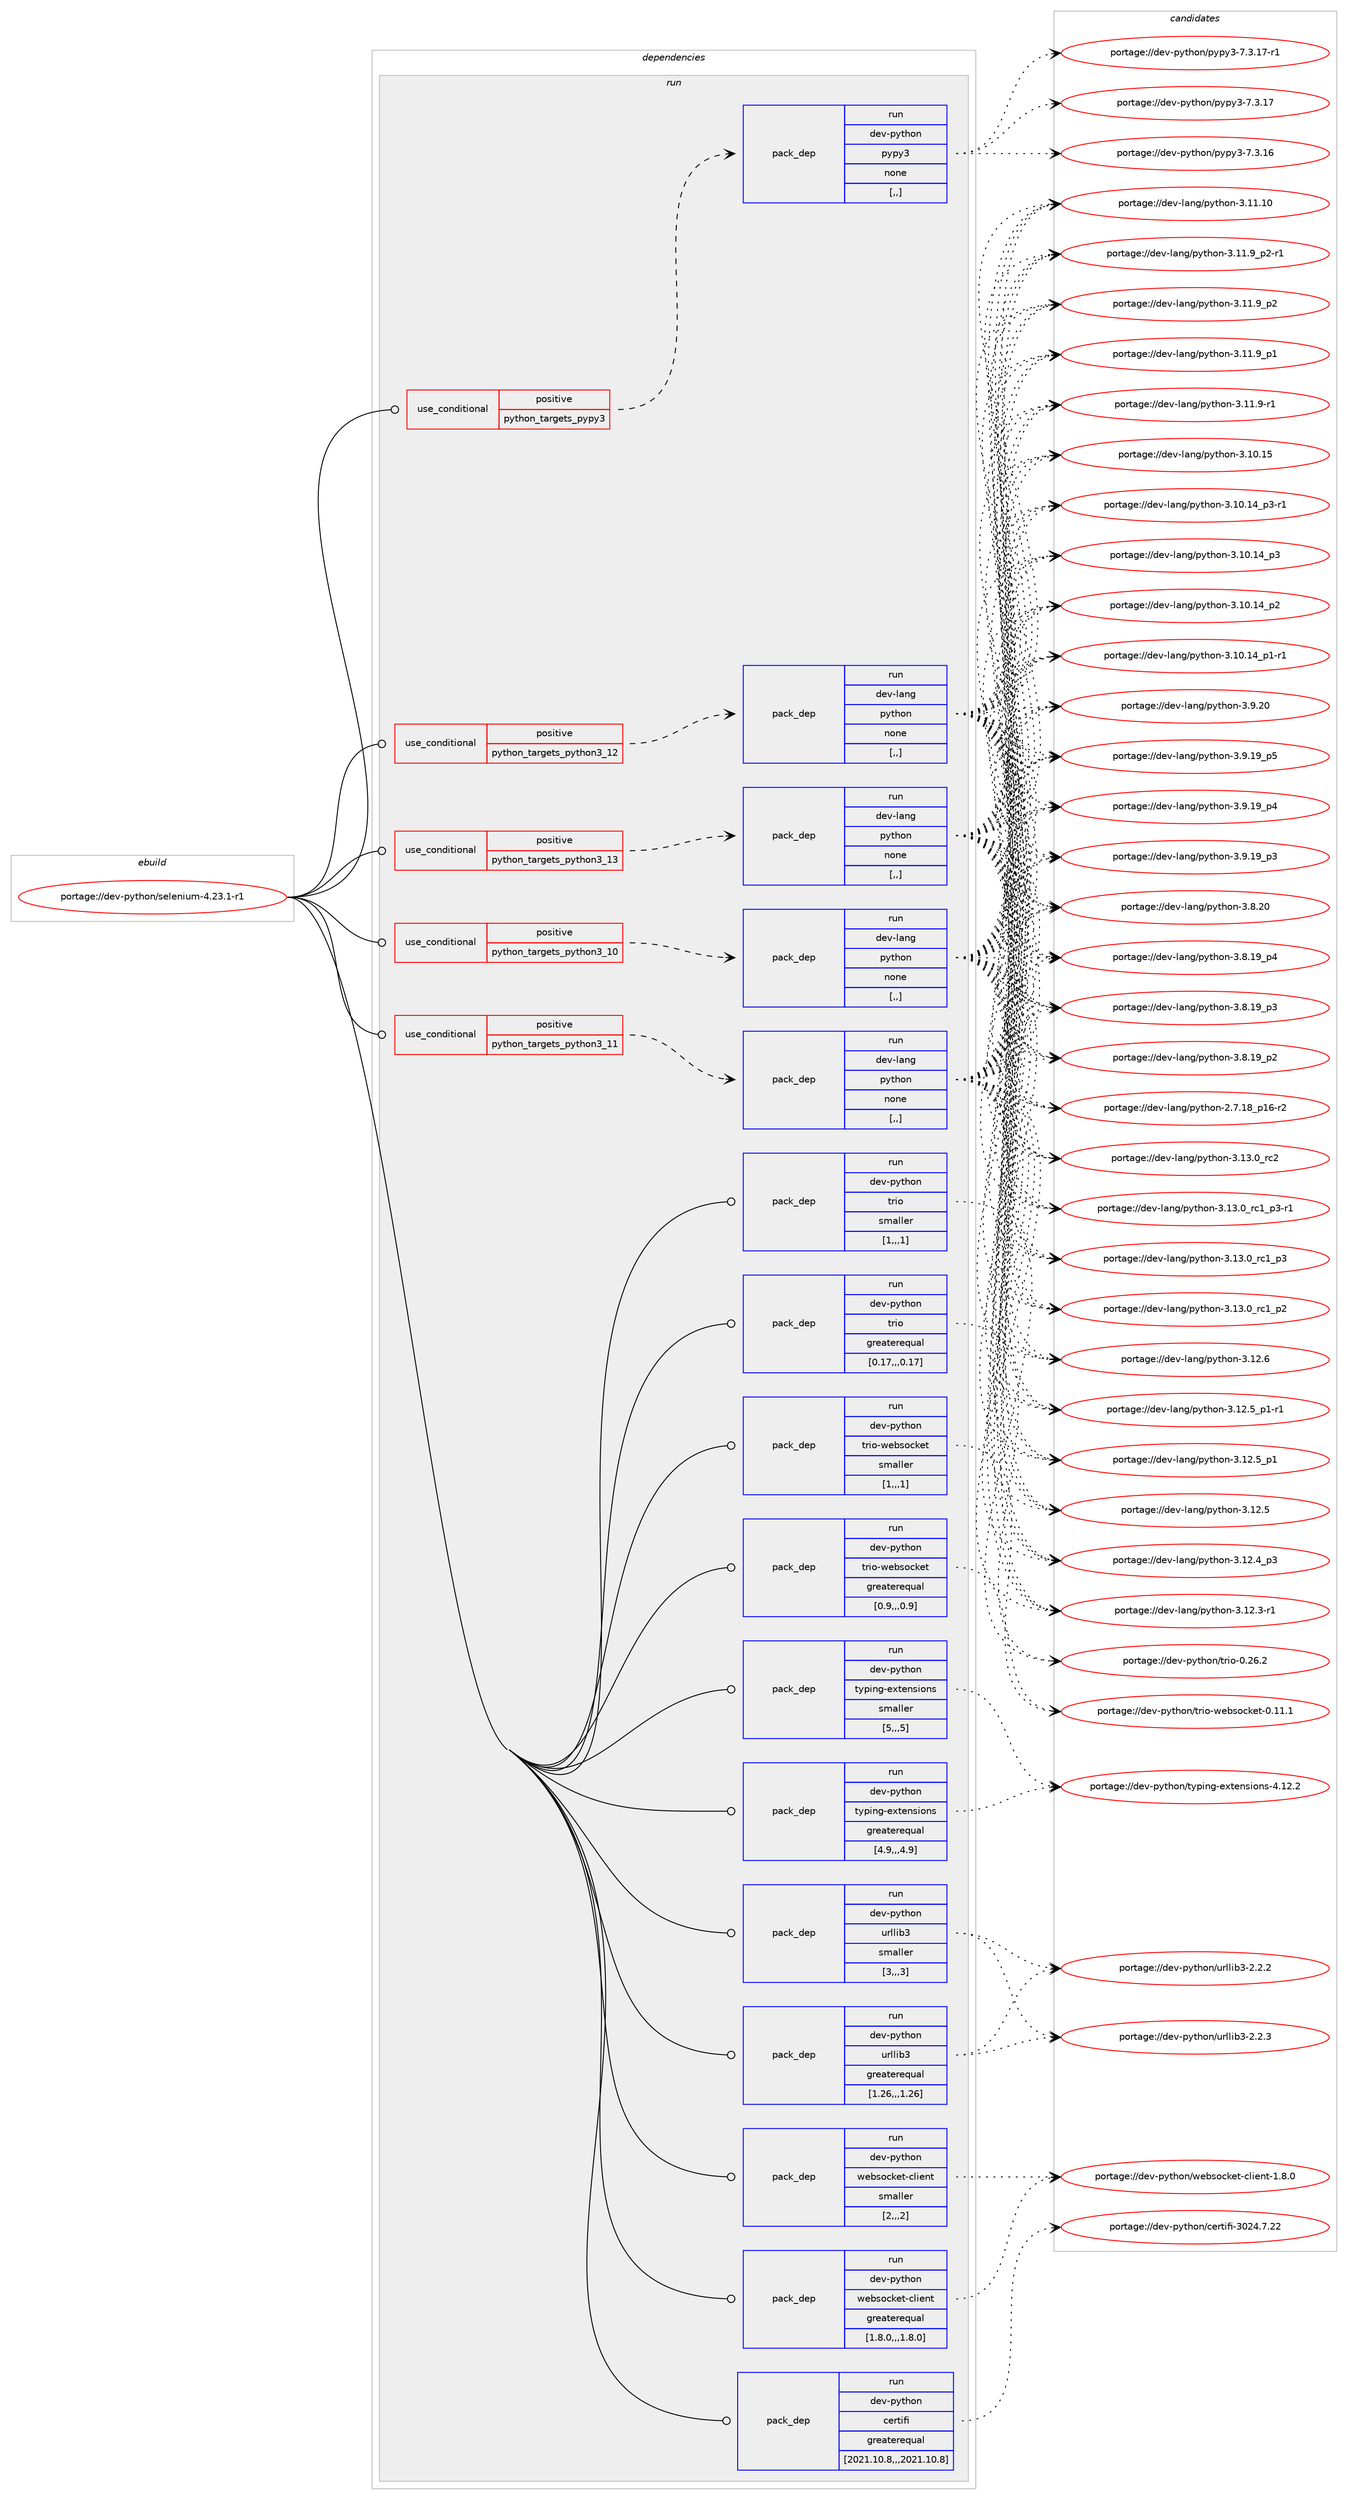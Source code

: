 digraph prolog {

# *************
# Graph options
# *************

newrank=true;
concentrate=true;
compound=true;
graph [rankdir=LR,fontname=Helvetica,fontsize=10,ranksep=1.5];#, ranksep=2.5, nodesep=0.2];
edge  [arrowhead=vee];
node  [fontname=Helvetica,fontsize=10];

# **********
# The ebuild
# **********

subgraph cluster_leftcol {
color=gray;
label=<<i>ebuild</i>>;
id [label="portage://dev-python/selenium-4.23.1-r1", color=red, width=4, href="../dev-python/selenium-4.23.1-r1.svg"];
}

# ****************
# The dependencies
# ****************

subgraph cluster_midcol {
color=gray;
label=<<i>dependencies</i>>;
subgraph cluster_compile {
fillcolor="#eeeeee";
style=filled;
label=<<i>compile</i>>;
}
subgraph cluster_compileandrun {
fillcolor="#eeeeee";
style=filled;
label=<<i>compile and run</i>>;
}
subgraph cluster_run {
fillcolor="#eeeeee";
style=filled;
label=<<i>run</i>>;
subgraph cond170050 {
dependency658214 [label=<<TABLE BORDER="0" CELLBORDER="1" CELLSPACING="0" CELLPADDING="4"><TR><TD ROWSPAN="3" CELLPADDING="10">use_conditional</TD></TR><TR><TD>positive</TD></TR><TR><TD>python_targets_pypy3</TD></TR></TABLE>>, shape=none, color=red];
subgraph pack483302 {
dependency658215 [label=<<TABLE BORDER="0" CELLBORDER="1" CELLSPACING="0" CELLPADDING="4" WIDTH="220"><TR><TD ROWSPAN="6" CELLPADDING="30">pack_dep</TD></TR><TR><TD WIDTH="110">run</TD></TR><TR><TD>dev-python</TD></TR><TR><TD>pypy3</TD></TR><TR><TD>none</TD></TR><TR><TD>[,,]</TD></TR></TABLE>>, shape=none, color=blue];
}
dependency658214:e -> dependency658215:w [weight=20,style="dashed",arrowhead="vee"];
}
id:e -> dependency658214:w [weight=20,style="solid",arrowhead="odot"];
subgraph cond170051 {
dependency658216 [label=<<TABLE BORDER="0" CELLBORDER="1" CELLSPACING="0" CELLPADDING="4"><TR><TD ROWSPAN="3" CELLPADDING="10">use_conditional</TD></TR><TR><TD>positive</TD></TR><TR><TD>python_targets_python3_10</TD></TR></TABLE>>, shape=none, color=red];
subgraph pack483303 {
dependency658217 [label=<<TABLE BORDER="0" CELLBORDER="1" CELLSPACING="0" CELLPADDING="4" WIDTH="220"><TR><TD ROWSPAN="6" CELLPADDING="30">pack_dep</TD></TR><TR><TD WIDTH="110">run</TD></TR><TR><TD>dev-lang</TD></TR><TR><TD>python</TD></TR><TR><TD>none</TD></TR><TR><TD>[,,]</TD></TR></TABLE>>, shape=none, color=blue];
}
dependency658216:e -> dependency658217:w [weight=20,style="dashed",arrowhead="vee"];
}
id:e -> dependency658216:w [weight=20,style="solid",arrowhead="odot"];
subgraph cond170052 {
dependency658218 [label=<<TABLE BORDER="0" CELLBORDER="1" CELLSPACING="0" CELLPADDING="4"><TR><TD ROWSPAN="3" CELLPADDING="10">use_conditional</TD></TR><TR><TD>positive</TD></TR><TR><TD>python_targets_python3_11</TD></TR></TABLE>>, shape=none, color=red];
subgraph pack483304 {
dependency658219 [label=<<TABLE BORDER="0" CELLBORDER="1" CELLSPACING="0" CELLPADDING="4" WIDTH="220"><TR><TD ROWSPAN="6" CELLPADDING="30">pack_dep</TD></TR><TR><TD WIDTH="110">run</TD></TR><TR><TD>dev-lang</TD></TR><TR><TD>python</TD></TR><TR><TD>none</TD></TR><TR><TD>[,,]</TD></TR></TABLE>>, shape=none, color=blue];
}
dependency658218:e -> dependency658219:w [weight=20,style="dashed",arrowhead="vee"];
}
id:e -> dependency658218:w [weight=20,style="solid",arrowhead="odot"];
subgraph cond170053 {
dependency658220 [label=<<TABLE BORDER="0" CELLBORDER="1" CELLSPACING="0" CELLPADDING="4"><TR><TD ROWSPAN="3" CELLPADDING="10">use_conditional</TD></TR><TR><TD>positive</TD></TR><TR><TD>python_targets_python3_12</TD></TR></TABLE>>, shape=none, color=red];
subgraph pack483305 {
dependency658221 [label=<<TABLE BORDER="0" CELLBORDER="1" CELLSPACING="0" CELLPADDING="4" WIDTH="220"><TR><TD ROWSPAN="6" CELLPADDING="30">pack_dep</TD></TR><TR><TD WIDTH="110">run</TD></TR><TR><TD>dev-lang</TD></TR><TR><TD>python</TD></TR><TR><TD>none</TD></TR><TR><TD>[,,]</TD></TR></TABLE>>, shape=none, color=blue];
}
dependency658220:e -> dependency658221:w [weight=20,style="dashed",arrowhead="vee"];
}
id:e -> dependency658220:w [weight=20,style="solid",arrowhead="odot"];
subgraph cond170054 {
dependency658222 [label=<<TABLE BORDER="0" CELLBORDER="1" CELLSPACING="0" CELLPADDING="4"><TR><TD ROWSPAN="3" CELLPADDING="10">use_conditional</TD></TR><TR><TD>positive</TD></TR><TR><TD>python_targets_python3_13</TD></TR></TABLE>>, shape=none, color=red];
subgraph pack483306 {
dependency658223 [label=<<TABLE BORDER="0" CELLBORDER="1" CELLSPACING="0" CELLPADDING="4" WIDTH="220"><TR><TD ROWSPAN="6" CELLPADDING="30">pack_dep</TD></TR><TR><TD WIDTH="110">run</TD></TR><TR><TD>dev-lang</TD></TR><TR><TD>python</TD></TR><TR><TD>none</TD></TR><TR><TD>[,,]</TD></TR></TABLE>>, shape=none, color=blue];
}
dependency658222:e -> dependency658223:w [weight=20,style="dashed",arrowhead="vee"];
}
id:e -> dependency658222:w [weight=20,style="solid",arrowhead="odot"];
subgraph pack483307 {
dependency658224 [label=<<TABLE BORDER="0" CELLBORDER="1" CELLSPACING="0" CELLPADDING="4" WIDTH="220"><TR><TD ROWSPAN="6" CELLPADDING="30">pack_dep</TD></TR><TR><TD WIDTH="110">run</TD></TR><TR><TD>dev-python</TD></TR><TR><TD>certifi</TD></TR><TR><TD>greaterequal</TD></TR><TR><TD>[2021.10.8,,,2021.10.8]</TD></TR></TABLE>>, shape=none, color=blue];
}
id:e -> dependency658224:w [weight=20,style="solid",arrowhead="odot"];
subgraph pack483308 {
dependency658225 [label=<<TABLE BORDER="0" CELLBORDER="1" CELLSPACING="0" CELLPADDING="4" WIDTH="220"><TR><TD ROWSPAN="6" CELLPADDING="30">pack_dep</TD></TR><TR><TD WIDTH="110">run</TD></TR><TR><TD>dev-python</TD></TR><TR><TD>trio</TD></TR><TR><TD>greaterequal</TD></TR><TR><TD>[0.17,,,0.17]</TD></TR></TABLE>>, shape=none, color=blue];
}
id:e -> dependency658225:w [weight=20,style="solid",arrowhead="odot"];
subgraph pack483309 {
dependency658226 [label=<<TABLE BORDER="0" CELLBORDER="1" CELLSPACING="0" CELLPADDING="4" WIDTH="220"><TR><TD ROWSPAN="6" CELLPADDING="30">pack_dep</TD></TR><TR><TD WIDTH="110">run</TD></TR><TR><TD>dev-python</TD></TR><TR><TD>trio</TD></TR><TR><TD>smaller</TD></TR><TR><TD>[1,,,1]</TD></TR></TABLE>>, shape=none, color=blue];
}
id:e -> dependency658226:w [weight=20,style="solid",arrowhead="odot"];
subgraph pack483310 {
dependency658227 [label=<<TABLE BORDER="0" CELLBORDER="1" CELLSPACING="0" CELLPADDING="4" WIDTH="220"><TR><TD ROWSPAN="6" CELLPADDING="30">pack_dep</TD></TR><TR><TD WIDTH="110">run</TD></TR><TR><TD>dev-python</TD></TR><TR><TD>trio-websocket</TD></TR><TR><TD>greaterequal</TD></TR><TR><TD>[0.9,,,0.9]</TD></TR></TABLE>>, shape=none, color=blue];
}
id:e -> dependency658227:w [weight=20,style="solid",arrowhead="odot"];
subgraph pack483311 {
dependency658228 [label=<<TABLE BORDER="0" CELLBORDER="1" CELLSPACING="0" CELLPADDING="4" WIDTH="220"><TR><TD ROWSPAN="6" CELLPADDING="30">pack_dep</TD></TR><TR><TD WIDTH="110">run</TD></TR><TR><TD>dev-python</TD></TR><TR><TD>trio-websocket</TD></TR><TR><TD>smaller</TD></TR><TR><TD>[1,,,1]</TD></TR></TABLE>>, shape=none, color=blue];
}
id:e -> dependency658228:w [weight=20,style="solid",arrowhead="odot"];
subgraph pack483312 {
dependency658229 [label=<<TABLE BORDER="0" CELLBORDER="1" CELLSPACING="0" CELLPADDING="4" WIDTH="220"><TR><TD ROWSPAN="6" CELLPADDING="30">pack_dep</TD></TR><TR><TD WIDTH="110">run</TD></TR><TR><TD>dev-python</TD></TR><TR><TD>typing-extensions</TD></TR><TR><TD>greaterequal</TD></TR><TR><TD>[4.9,,,4.9]</TD></TR></TABLE>>, shape=none, color=blue];
}
id:e -> dependency658229:w [weight=20,style="solid",arrowhead="odot"];
subgraph pack483313 {
dependency658230 [label=<<TABLE BORDER="0" CELLBORDER="1" CELLSPACING="0" CELLPADDING="4" WIDTH="220"><TR><TD ROWSPAN="6" CELLPADDING="30">pack_dep</TD></TR><TR><TD WIDTH="110">run</TD></TR><TR><TD>dev-python</TD></TR><TR><TD>typing-extensions</TD></TR><TR><TD>smaller</TD></TR><TR><TD>[5,,,5]</TD></TR></TABLE>>, shape=none, color=blue];
}
id:e -> dependency658230:w [weight=20,style="solid",arrowhead="odot"];
subgraph pack483314 {
dependency658231 [label=<<TABLE BORDER="0" CELLBORDER="1" CELLSPACING="0" CELLPADDING="4" WIDTH="220"><TR><TD ROWSPAN="6" CELLPADDING="30">pack_dep</TD></TR><TR><TD WIDTH="110">run</TD></TR><TR><TD>dev-python</TD></TR><TR><TD>urllib3</TD></TR><TR><TD>greaterequal</TD></TR><TR><TD>[1.26,,,1.26]</TD></TR></TABLE>>, shape=none, color=blue];
}
id:e -> dependency658231:w [weight=20,style="solid",arrowhead="odot"];
subgraph pack483315 {
dependency658232 [label=<<TABLE BORDER="0" CELLBORDER="1" CELLSPACING="0" CELLPADDING="4" WIDTH="220"><TR><TD ROWSPAN="6" CELLPADDING="30">pack_dep</TD></TR><TR><TD WIDTH="110">run</TD></TR><TR><TD>dev-python</TD></TR><TR><TD>urllib3</TD></TR><TR><TD>smaller</TD></TR><TR><TD>[3,,,3]</TD></TR></TABLE>>, shape=none, color=blue];
}
id:e -> dependency658232:w [weight=20,style="solid",arrowhead="odot"];
subgraph pack483316 {
dependency658233 [label=<<TABLE BORDER="0" CELLBORDER="1" CELLSPACING="0" CELLPADDING="4" WIDTH="220"><TR><TD ROWSPAN="6" CELLPADDING="30">pack_dep</TD></TR><TR><TD WIDTH="110">run</TD></TR><TR><TD>dev-python</TD></TR><TR><TD>websocket-client</TD></TR><TR><TD>greaterequal</TD></TR><TR><TD>[1.8.0,,,1.8.0]</TD></TR></TABLE>>, shape=none, color=blue];
}
id:e -> dependency658233:w [weight=20,style="solid",arrowhead="odot"];
subgraph pack483317 {
dependency658234 [label=<<TABLE BORDER="0" CELLBORDER="1" CELLSPACING="0" CELLPADDING="4" WIDTH="220"><TR><TD ROWSPAN="6" CELLPADDING="30">pack_dep</TD></TR><TR><TD WIDTH="110">run</TD></TR><TR><TD>dev-python</TD></TR><TR><TD>websocket-client</TD></TR><TR><TD>smaller</TD></TR><TR><TD>[2,,,2]</TD></TR></TABLE>>, shape=none, color=blue];
}
id:e -> dependency658234:w [weight=20,style="solid",arrowhead="odot"];
}
}

# **************
# The candidates
# **************

subgraph cluster_choices {
rank=same;
color=gray;
label=<<i>candidates</i>>;

subgraph choice483302 {
color=black;
nodesep=1;
choice100101118451121211161041111104711212111212151455546514649554511449 [label="portage://dev-python/pypy3-7.3.17-r1", color=red, width=4,href="../dev-python/pypy3-7.3.17-r1.svg"];
choice10010111845112121116104111110471121211121215145554651464955 [label="portage://dev-python/pypy3-7.3.17", color=red, width=4,href="../dev-python/pypy3-7.3.17.svg"];
choice10010111845112121116104111110471121211121215145554651464954 [label="portage://dev-python/pypy3-7.3.16", color=red, width=4,href="../dev-python/pypy3-7.3.16.svg"];
dependency658215:e -> choice100101118451121211161041111104711212111212151455546514649554511449:w [style=dotted,weight="100"];
dependency658215:e -> choice10010111845112121116104111110471121211121215145554651464955:w [style=dotted,weight="100"];
dependency658215:e -> choice10010111845112121116104111110471121211121215145554651464954:w [style=dotted,weight="100"];
}
subgraph choice483303 {
color=black;
nodesep=1;
choice10010111845108971101034711212111610411111045514649514648951149950 [label="portage://dev-lang/python-3.13.0_rc2", color=red, width=4,href="../dev-lang/python-3.13.0_rc2.svg"];
choice1001011184510897110103471121211161041111104551464951464895114994995112514511449 [label="portage://dev-lang/python-3.13.0_rc1_p3-r1", color=red, width=4,href="../dev-lang/python-3.13.0_rc1_p3-r1.svg"];
choice100101118451089711010347112121116104111110455146495146489511499499511251 [label="portage://dev-lang/python-3.13.0_rc1_p3", color=red, width=4,href="../dev-lang/python-3.13.0_rc1_p3.svg"];
choice100101118451089711010347112121116104111110455146495146489511499499511250 [label="portage://dev-lang/python-3.13.0_rc1_p2", color=red, width=4,href="../dev-lang/python-3.13.0_rc1_p2.svg"];
choice10010111845108971101034711212111610411111045514649504654 [label="portage://dev-lang/python-3.12.6", color=red, width=4,href="../dev-lang/python-3.12.6.svg"];
choice1001011184510897110103471121211161041111104551464950465395112494511449 [label="portage://dev-lang/python-3.12.5_p1-r1", color=red, width=4,href="../dev-lang/python-3.12.5_p1-r1.svg"];
choice100101118451089711010347112121116104111110455146495046539511249 [label="portage://dev-lang/python-3.12.5_p1", color=red, width=4,href="../dev-lang/python-3.12.5_p1.svg"];
choice10010111845108971101034711212111610411111045514649504653 [label="portage://dev-lang/python-3.12.5", color=red, width=4,href="../dev-lang/python-3.12.5.svg"];
choice100101118451089711010347112121116104111110455146495046529511251 [label="portage://dev-lang/python-3.12.4_p3", color=red, width=4,href="../dev-lang/python-3.12.4_p3.svg"];
choice100101118451089711010347112121116104111110455146495046514511449 [label="portage://dev-lang/python-3.12.3-r1", color=red, width=4,href="../dev-lang/python-3.12.3-r1.svg"];
choice1001011184510897110103471121211161041111104551464949464948 [label="portage://dev-lang/python-3.11.10", color=red, width=4,href="../dev-lang/python-3.11.10.svg"];
choice1001011184510897110103471121211161041111104551464949465795112504511449 [label="portage://dev-lang/python-3.11.9_p2-r1", color=red, width=4,href="../dev-lang/python-3.11.9_p2-r1.svg"];
choice100101118451089711010347112121116104111110455146494946579511250 [label="portage://dev-lang/python-3.11.9_p2", color=red, width=4,href="../dev-lang/python-3.11.9_p2.svg"];
choice100101118451089711010347112121116104111110455146494946579511249 [label="portage://dev-lang/python-3.11.9_p1", color=red, width=4,href="../dev-lang/python-3.11.9_p1.svg"];
choice100101118451089711010347112121116104111110455146494946574511449 [label="portage://dev-lang/python-3.11.9-r1", color=red, width=4,href="../dev-lang/python-3.11.9-r1.svg"];
choice1001011184510897110103471121211161041111104551464948464953 [label="portage://dev-lang/python-3.10.15", color=red, width=4,href="../dev-lang/python-3.10.15.svg"];
choice100101118451089711010347112121116104111110455146494846495295112514511449 [label="portage://dev-lang/python-3.10.14_p3-r1", color=red, width=4,href="../dev-lang/python-3.10.14_p3-r1.svg"];
choice10010111845108971101034711212111610411111045514649484649529511251 [label="portage://dev-lang/python-3.10.14_p3", color=red, width=4,href="../dev-lang/python-3.10.14_p3.svg"];
choice10010111845108971101034711212111610411111045514649484649529511250 [label="portage://dev-lang/python-3.10.14_p2", color=red, width=4,href="../dev-lang/python-3.10.14_p2.svg"];
choice100101118451089711010347112121116104111110455146494846495295112494511449 [label="portage://dev-lang/python-3.10.14_p1-r1", color=red, width=4,href="../dev-lang/python-3.10.14_p1-r1.svg"];
choice10010111845108971101034711212111610411111045514657465048 [label="portage://dev-lang/python-3.9.20", color=red, width=4,href="../dev-lang/python-3.9.20.svg"];
choice100101118451089711010347112121116104111110455146574649579511253 [label="portage://dev-lang/python-3.9.19_p5", color=red, width=4,href="../dev-lang/python-3.9.19_p5.svg"];
choice100101118451089711010347112121116104111110455146574649579511252 [label="portage://dev-lang/python-3.9.19_p4", color=red, width=4,href="../dev-lang/python-3.9.19_p4.svg"];
choice100101118451089711010347112121116104111110455146574649579511251 [label="portage://dev-lang/python-3.9.19_p3", color=red, width=4,href="../dev-lang/python-3.9.19_p3.svg"];
choice10010111845108971101034711212111610411111045514656465048 [label="portage://dev-lang/python-3.8.20", color=red, width=4,href="../dev-lang/python-3.8.20.svg"];
choice100101118451089711010347112121116104111110455146564649579511252 [label="portage://dev-lang/python-3.8.19_p4", color=red, width=4,href="../dev-lang/python-3.8.19_p4.svg"];
choice100101118451089711010347112121116104111110455146564649579511251 [label="portage://dev-lang/python-3.8.19_p3", color=red, width=4,href="../dev-lang/python-3.8.19_p3.svg"];
choice100101118451089711010347112121116104111110455146564649579511250 [label="portage://dev-lang/python-3.8.19_p2", color=red, width=4,href="../dev-lang/python-3.8.19_p2.svg"];
choice100101118451089711010347112121116104111110455046554649569511249544511450 [label="portage://dev-lang/python-2.7.18_p16-r2", color=red, width=4,href="../dev-lang/python-2.7.18_p16-r2.svg"];
dependency658217:e -> choice10010111845108971101034711212111610411111045514649514648951149950:w [style=dotted,weight="100"];
dependency658217:e -> choice1001011184510897110103471121211161041111104551464951464895114994995112514511449:w [style=dotted,weight="100"];
dependency658217:e -> choice100101118451089711010347112121116104111110455146495146489511499499511251:w [style=dotted,weight="100"];
dependency658217:e -> choice100101118451089711010347112121116104111110455146495146489511499499511250:w [style=dotted,weight="100"];
dependency658217:e -> choice10010111845108971101034711212111610411111045514649504654:w [style=dotted,weight="100"];
dependency658217:e -> choice1001011184510897110103471121211161041111104551464950465395112494511449:w [style=dotted,weight="100"];
dependency658217:e -> choice100101118451089711010347112121116104111110455146495046539511249:w [style=dotted,weight="100"];
dependency658217:e -> choice10010111845108971101034711212111610411111045514649504653:w [style=dotted,weight="100"];
dependency658217:e -> choice100101118451089711010347112121116104111110455146495046529511251:w [style=dotted,weight="100"];
dependency658217:e -> choice100101118451089711010347112121116104111110455146495046514511449:w [style=dotted,weight="100"];
dependency658217:e -> choice1001011184510897110103471121211161041111104551464949464948:w [style=dotted,weight="100"];
dependency658217:e -> choice1001011184510897110103471121211161041111104551464949465795112504511449:w [style=dotted,weight="100"];
dependency658217:e -> choice100101118451089711010347112121116104111110455146494946579511250:w [style=dotted,weight="100"];
dependency658217:e -> choice100101118451089711010347112121116104111110455146494946579511249:w [style=dotted,weight="100"];
dependency658217:e -> choice100101118451089711010347112121116104111110455146494946574511449:w [style=dotted,weight="100"];
dependency658217:e -> choice1001011184510897110103471121211161041111104551464948464953:w [style=dotted,weight="100"];
dependency658217:e -> choice100101118451089711010347112121116104111110455146494846495295112514511449:w [style=dotted,weight="100"];
dependency658217:e -> choice10010111845108971101034711212111610411111045514649484649529511251:w [style=dotted,weight="100"];
dependency658217:e -> choice10010111845108971101034711212111610411111045514649484649529511250:w [style=dotted,weight="100"];
dependency658217:e -> choice100101118451089711010347112121116104111110455146494846495295112494511449:w [style=dotted,weight="100"];
dependency658217:e -> choice10010111845108971101034711212111610411111045514657465048:w [style=dotted,weight="100"];
dependency658217:e -> choice100101118451089711010347112121116104111110455146574649579511253:w [style=dotted,weight="100"];
dependency658217:e -> choice100101118451089711010347112121116104111110455146574649579511252:w [style=dotted,weight="100"];
dependency658217:e -> choice100101118451089711010347112121116104111110455146574649579511251:w [style=dotted,weight="100"];
dependency658217:e -> choice10010111845108971101034711212111610411111045514656465048:w [style=dotted,weight="100"];
dependency658217:e -> choice100101118451089711010347112121116104111110455146564649579511252:w [style=dotted,weight="100"];
dependency658217:e -> choice100101118451089711010347112121116104111110455146564649579511251:w [style=dotted,weight="100"];
dependency658217:e -> choice100101118451089711010347112121116104111110455146564649579511250:w [style=dotted,weight="100"];
dependency658217:e -> choice100101118451089711010347112121116104111110455046554649569511249544511450:w [style=dotted,weight="100"];
}
subgraph choice483304 {
color=black;
nodesep=1;
choice10010111845108971101034711212111610411111045514649514648951149950 [label="portage://dev-lang/python-3.13.0_rc2", color=red, width=4,href="../dev-lang/python-3.13.0_rc2.svg"];
choice1001011184510897110103471121211161041111104551464951464895114994995112514511449 [label="portage://dev-lang/python-3.13.0_rc1_p3-r1", color=red, width=4,href="../dev-lang/python-3.13.0_rc1_p3-r1.svg"];
choice100101118451089711010347112121116104111110455146495146489511499499511251 [label="portage://dev-lang/python-3.13.0_rc1_p3", color=red, width=4,href="../dev-lang/python-3.13.0_rc1_p3.svg"];
choice100101118451089711010347112121116104111110455146495146489511499499511250 [label="portage://dev-lang/python-3.13.0_rc1_p2", color=red, width=4,href="../dev-lang/python-3.13.0_rc1_p2.svg"];
choice10010111845108971101034711212111610411111045514649504654 [label="portage://dev-lang/python-3.12.6", color=red, width=4,href="../dev-lang/python-3.12.6.svg"];
choice1001011184510897110103471121211161041111104551464950465395112494511449 [label="portage://dev-lang/python-3.12.5_p1-r1", color=red, width=4,href="../dev-lang/python-3.12.5_p1-r1.svg"];
choice100101118451089711010347112121116104111110455146495046539511249 [label="portage://dev-lang/python-3.12.5_p1", color=red, width=4,href="../dev-lang/python-3.12.5_p1.svg"];
choice10010111845108971101034711212111610411111045514649504653 [label="portage://dev-lang/python-3.12.5", color=red, width=4,href="../dev-lang/python-3.12.5.svg"];
choice100101118451089711010347112121116104111110455146495046529511251 [label="portage://dev-lang/python-3.12.4_p3", color=red, width=4,href="../dev-lang/python-3.12.4_p3.svg"];
choice100101118451089711010347112121116104111110455146495046514511449 [label="portage://dev-lang/python-3.12.3-r1", color=red, width=4,href="../dev-lang/python-3.12.3-r1.svg"];
choice1001011184510897110103471121211161041111104551464949464948 [label="portage://dev-lang/python-3.11.10", color=red, width=4,href="../dev-lang/python-3.11.10.svg"];
choice1001011184510897110103471121211161041111104551464949465795112504511449 [label="portage://dev-lang/python-3.11.9_p2-r1", color=red, width=4,href="../dev-lang/python-3.11.9_p2-r1.svg"];
choice100101118451089711010347112121116104111110455146494946579511250 [label="portage://dev-lang/python-3.11.9_p2", color=red, width=4,href="../dev-lang/python-3.11.9_p2.svg"];
choice100101118451089711010347112121116104111110455146494946579511249 [label="portage://dev-lang/python-3.11.9_p1", color=red, width=4,href="../dev-lang/python-3.11.9_p1.svg"];
choice100101118451089711010347112121116104111110455146494946574511449 [label="portage://dev-lang/python-3.11.9-r1", color=red, width=4,href="../dev-lang/python-3.11.9-r1.svg"];
choice1001011184510897110103471121211161041111104551464948464953 [label="portage://dev-lang/python-3.10.15", color=red, width=4,href="../dev-lang/python-3.10.15.svg"];
choice100101118451089711010347112121116104111110455146494846495295112514511449 [label="portage://dev-lang/python-3.10.14_p3-r1", color=red, width=4,href="../dev-lang/python-3.10.14_p3-r1.svg"];
choice10010111845108971101034711212111610411111045514649484649529511251 [label="portage://dev-lang/python-3.10.14_p3", color=red, width=4,href="../dev-lang/python-3.10.14_p3.svg"];
choice10010111845108971101034711212111610411111045514649484649529511250 [label="portage://dev-lang/python-3.10.14_p2", color=red, width=4,href="../dev-lang/python-3.10.14_p2.svg"];
choice100101118451089711010347112121116104111110455146494846495295112494511449 [label="portage://dev-lang/python-3.10.14_p1-r1", color=red, width=4,href="../dev-lang/python-3.10.14_p1-r1.svg"];
choice10010111845108971101034711212111610411111045514657465048 [label="portage://dev-lang/python-3.9.20", color=red, width=4,href="../dev-lang/python-3.9.20.svg"];
choice100101118451089711010347112121116104111110455146574649579511253 [label="portage://dev-lang/python-3.9.19_p5", color=red, width=4,href="../dev-lang/python-3.9.19_p5.svg"];
choice100101118451089711010347112121116104111110455146574649579511252 [label="portage://dev-lang/python-3.9.19_p4", color=red, width=4,href="../dev-lang/python-3.9.19_p4.svg"];
choice100101118451089711010347112121116104111110455146574649579511251 [label="portage://dev-lang/python-3.9.19_p3", color=red, width=4,href="../dev-lang/python-3.9.19_p3.svg"];
choice10010111845108971101034711212111610411111045514656465048 [label="portage://dev-lang/python-3.8.20", color=red, width=4,href="../dev-lang/python-3.8.20.svg"];
choice100101118451089711010347112121116104111110455146564649579511252 [label="portage://dev-lang/python-3.8.19_p4", color=red, width=4,href="../dev-lang/python-3.8.19_p4.svg"];
choice100101118451089711010347112121116104111110455146564649579511251 [label="portage://dev-lang/python-3.8.19_p3", color=red, width=4,href="../dev-lang/python-3.8.19_p3.svg"];
choice100101118451089711010347112121116104111110455146564649579511250 [label="portage://dev-lang/python-3.8.19_p2", color=red, width=4,href="../dev-lang/python-3.8.19_p2.svg"];
choice100101118451089711010347112121116104111110455046554649569511249544511450 [label="portage://dev-lang/python-2.7.18_p16-r2", color=red, width=4,href="../dev-lang/python-2.7.18_p16-r2.svg"];
dependency658219:e -> choice10010111845108971101034711212111610411111045514649514648951149950:w [style=dotted,weight="100"];
dependency658219:e -> choice1001011184510897110103471121211161041111104551464951464895114994995112514511449:w [style=dotted,weight="100"];
dependency658219:e -> choice100101118451089711010347112121116104111110455146495146489511499499511251:w [style=dotted,weight="100"];
dependency658219:e -> choice100101118451089711010347112121116104111110455146495146489511499499511250:w [style=dotted,weight="100"];
dependency658219:e -> choice10010111845108971101034711212111610411111045514649504654:w [style=dotted,weight="100"];
dependency658219:e -> choice1001011184510897110103471121211161041111104551464950465395112494511449:w [style=dotted,weight="100"];
dependency658219:e -> choice100101118451089711010347112121116104111110455146495046539511249:w [style=dotted,weight="100"];
dependency658219:e -> choice10010111845108971101034711212111610411111045514649504653:w [style=dotted,weight="100"];
dependency658219:e -> choice100101118451089711010347112121116104111110455146495046529511251:w [style=dotted,weight="100"];
dependency658219:e -> choice100101118451089711010347112121116104111110455146495046514511449:w [style=dotted,weight="100"];
dependency658219:e -> choice1001011184510897110103471121211161041111104551464949464948:w [style=dotted,weight="100"];
dependency658219:e -> choice1001011184510897110103471121211161041111104551464949465795112504511449:w [style=dotted,weight="100"];
dependency658219:e -> choice100101118451089711010347112121116104111110455146494946579511250:w [style=dotted,weight="100"];
dependency658219:e -> choice100101118451089711010347112121116104111110455146494946579511249:w [style=dotted,weight="100"];
dependency658219:e -> choice100101118451089711010347112121116104111110455146494946574511449:w [style=dotted,weight="100"];
dependency658219:e -> choice1001011184510897110103471121211161041111104551464948464953:w [style=dotted,weight="100"];
dependency658219:e -> choice100101118451089711010347112121116104111110455146494846495295112514511449:w [style=dotted,weight="100"];
dependency658219:e -> choice10010111845108971101034711212111610411111045514649484649529511251:w [style=dotted,weight="100"];
dependency658219:e -> choice10010111845108971101034711212111610411111045514649484649529511250:w [style=dotted,weight="100"];
dependency658219:e -> choice100101118451089711010347112121116104111110455146494846495295112494511449:w [style=dotted,weight="100"];
dependency658219:e -> choice10010111845108971101034711212111610411111045514657465048:w [style=dotted,weight="100"];
dependency658219:e -> choice100101118451089711010347112121116104111110455146574649579511253:w [style=dotted,weight="100"];
dependency658219:e -> choice100101118451089711010347112121116104111110455146574649579511252:w [style=dotted,weight="100"];
dependency658219:e -> choice100101118451089711010347112121116104111110455146574649579511251:w [style=dotted,weight="100"];
dependency658219:e -> choice10010111845108971101034711212111610411111045514656465048:w [style=dotted,weight="100"];
dependency658219:e -> choice100101118451089711010347112121116104111110455146564649579511252:w [style=dotted,weight="100"];
dependency658219:e -> choice100101118451089711010347112121116104111110455146564649579511251:w [style=dotted,weight="100"];
dependency658219:e -> choice100101118451089711010347112121116104111110455146564649579511250:w [style=dotted,weight="100"];
dependency658219:e -> choice100101118451089711010347112121116104111110455046554649569511249544511450:w [style=dotted,weight="100"];
}
subgraph choice483305 {
color=black;
nodesep=1;
choice10010111845108971101034711212111610411111045514649514648951149950 [label="portage://dev-lang/python-3.13.0_rc2", color=red, width=4,href="../dev-lang/python-3.13.0_rc2.svg"];
choice1001011184510897110103471121211161041111104551464951464895114994995112514511449 [label="portage://dev-lang/python-3.13.0_rc1_p3-r1", color=red, width=4,href="../dev-lang/python-3.13.0_rc1_p3-r1.svg"];
choice100101118451089711010347112121116104111110455146495146489511499499511251 [label="portage://dev-lang/python-3.13.0_rc1_p3", color=red, width=4,href="../dev-lang/python-3.13.0_rc1_p3.svg"];
choice100101118451089711010347112121116104111110455146495146489511499499511250 [label="portage://dev-lang/python-3.13.0_rc1_p2", color=red, width=4,href="../dev-lang/python-3.13.0_rc1_p2.svg"];
choice10010111845108971101034711212111610411111045514649504654 [label="portage://dev-lang/python-3.12.6", color=red, width=4,href="../dev-lang/python-3.12.6.svg"];
choice1001011184510897110103471121211161041111104551464950465395112494511449 [label="portage://dev-lang/python-3.12.5_p1-r1", color=red, width=4,href="../dev-lang/python-3.12.5_p1-r1.svg"];
choice100101118451089711010347112121116104111110455146495046539511249 [label="portage://dev-lang/python-3.12.5_p1", color=red, width=4,href="../dev-lang/python-3.12.5_p1.svg"];
choice10010111845108971101034711212111610411111045514649504653 [label="portage://dev-lang/python-3.12.5", color=red, width=4,href="../dev-lang/python-3.12.5.svg"];
choice100101118451089711010347112121116104111110455146495046529511251 [label="portage://dev-lang/python-3.12.4_p3", color=red, width=4,href="../dev-lang/python-3.12.4_p3.svg"];
choice100101118451089711010347112121116104111110455146495046514511449 [label="portage://dev-lang/python-3.12.3-r1", color=red, width=4,href="../dev-lang/python-3.12.3-r1.svg"];
choice1001011184510897110103471121211161041111104551464949464948 [label="portage://dev-lang/python-3.11.10", color=red, width=4,href="../dev-lang/python-3.11.10.svg"];
choice1001011184510897110103471121211161041111104551464949465795112504511449 [label="portage://dev-lang/python-3.11.9_p2-r1", color=red, width=4,href="../dev-lang/python-3.11.9_p2-r1.svg"];
choice100101118451089711010347112121116104111110455146494946579511250 [label="portage://dev-lang/python-3.11.9_p2", color=red, width=4,href="../dev-lang/python-3.11.9_p2.svg"];
choice100101118451089711010347112121116104111110455146494946579511249 [label="portage://dev-lang/python-3.11.9_p1", color=red, width=4,href="../dev-lang/python-3.11.9_p1.svg"];
choice100101118451089711010347112121116104111110455146494946574511449 [label="portage://dev-lang/python-3.11.9-r1", color=red, width=4,href="../dev-lang/python-3.11.9-r1.svg"];
choice1001011184510897110103471121211161041111104551464948464953 [label="portage://dev-lang/python-3.10.15", color=red, width=4,href="../dev-lang/python-3.10.15.svg"];
choice100101118451089711010347112121116104111110455146494846495295112514511449 [label="portage://dev-lang/python-3.10.14_p3-r1", color=red, width=4,href="../dev-lang/python-3.10.14_p3-r1.svg"];
choice10010111845108971101034711212111610411111045514649484649529511251 [label="portage://dev-lang/python-3.10.14_p3", color=red, width=4,href="../dev-lang/python-3.10.14_p3.svg"];
choice10010111845108971101034711212111610411111045514649484649529511250 [label="portage://dev-lang/python-3.10.14_p2", color=red, width=4,href="../dev-lang/python-3.10.14_p2.svg"];
choice100101118451089711010347112121116104111110455146494846495295112494511449 [label="portage://dev-lang/python-3.10.14_p1-r1", color=red, width=4,href="../dev-lang/python-3.10.14_p1-r1.svg"];
choice10010111845108971101034711212111610411111045514657465048 [label="portage://dev-lang/python-3.9.20", color=red, width=4,href="../dev-lang/python-3.9.20.svg"];
choice100101118451089711010347112121116104111110455146574649579511253 [label="portage://dev-lang/python-3.9.19_p5", color=red, width=4,href="../dev-lang/python-3.9.19_p5.svg"];
choice100101118451089711010347112121116104111110455146574649579511252 [label="portage://dev-lang/python-3.9.19_p4", color=red, width=4,href="../dev-lang/python-3.9.19_p4.svg"];
choice100101118451089711010347112121116104111110455146574649579511251 [label="portage://dev-lang/python-3.9.19_p3", color=red, width=4,href="../dev-lang/python-3.9.19_p3.svg"];
choice10010111845108971101034711212111610411111045514656465048 [label="portage://dev-lang/python-3.8.20", color=red, width=4,href="../dev-lang/python-3.8.20.svg"];
choice100101118451089711010347112121116104111110455146564649579511252 [label="portage://dev-lang/python-3.8.19_p4", color=red, width=4,href="../dev-lang/python-3.8.19_p4.svg"];
choice100101118451089711010347112121116104111110455146564649579511251 [label="portage://dev-lang/python-3.8.19_p3", color=red, width=4,href="../dev-lang/python-3.8.19_p3.svg"];
choice100101118451089711010347112121116104111110455146564649579511250 [label="portage://dev-lang/python-3.8.19_p2", color=red, width=4,href="../dev-lang/python-3.8.19_p2.svg"];
choice100101118451089711010347112121116104111110455046554649569511249544511450 [label="portage://dev-lang/python-2.7.18_p16-r2", color=red, width=4,href="../dev-lang/python-2.7.18_p16-r2.svg"];
dependency658221:e -> choice10010111845108971101034711212111610411111045514649514648951149950:w [style=dotted,weight="100"];
dependency658221:e -> choice1001011184510897110103471121211161041111104551464951464895114994995112514511449:w [style=dotted,weight="100"];
dependency658221:e -> choice100101118451089711010347112121116104111110455146495146489511499499511251:w [style=dotted,weight="100"];
dependency658221:e -> choice100101118451089711010347112121116104111110455146495146489511499499511250:w [style=dotted,weight="100"];
dependency658221:e -> choice10010111845108971101034711212111610411111045514649504654:w [style=dotted,weight="100"];
dependency658221:e -> choice1001011184510897110103471121211161041111104551464950465395112494511449:w [style=dotted,weight="100"];
dependency658221:e -> choice100101118451089711010347112121116104111110455146495046539511249:w [style=dotted,weight="100"];
dependency658221:e -> choice10010111845108971101034711212111610411111045514649504653:w [style=dotted,weight="100"];
dependency658221:e -> choice100101118451089711010347112121116104111110455146495046529511251:w [style=dotted,weight="100"];
dependency658221:e -> choice100101118451089711010347112121116104111110455146495046514511449:w [style=dotted,weight="100"];
dependency658221:e -> choice1001011184510897110103471121211161041111104551464949464948:w [style=dotted,weight="100"];
dependency658221:e -> choice1001011184510897110103471121211161041111104551464949465795112504511449:w [style=dotted,weight="100"];
dependency658221:e -> choice100101118451089711010347112121116104111110455146494946579511250:w [style=dotted,weight="100"];
dependency658221:e -> choice100101118451089711010347112121116104111110455146494946579511249:w [style=dotted,weight="100"];
dependency658221:e -> choice100101118451089711010347112121116104111110455146494946574511449:w [style=dotted,weight="100"];
dependency658221:e -> choice1001011184510897110103471121211161041111104551464948464953:w [style=dotted,weight="100"];
dependency658221:e -> choice100101118451089711010347112121116104111110455146494846495295112514511449:w [style=dotted,weight="100"];
dependency658221:e -> choice10010111845108971101034711212111610411111045514649484649529511251:w [style=dotted,weight="100"];
dependency658221:e -> choice10010111845108971101034711212111610411111045514649484649529511250:w [style=dotted,weight="100"];
dependency658221:e -> choice100101118451089711010347112121116104111110455146494846495295112494511449:w [style=dotted,weight="100"];
dependency658221:e -> choice10010111845108971101034711212111610411111045514657465048:w [style=dotted,weight="100"];
dependency658221:e -> choice100101118451089711010347112121116104111110455146574649579511253:w [style=dotted,weight="100"];
dependency658221:e -> choice100101118451089711010347112121116104111110455146574649579511252:w [style=dotted,weight="100"];
dependency658221:e -> choice100101118451089711010347112121116104111110455146574649579511251:w [style=dotted,weight="100"];
dependency658221:e -> choice10010111845108971101034711212111610411111045514656465048:w [style=dotted,weight="100"];
dependency658221:e -> choice100101118451089711010347112121116104111110455146564649579511252:w [style=dotted,weight="100"];
dependency658221:e -> choice100101118451089711010347112121116104111110455146564649579511251:w [style=dotted,weight="100"];
dependency658221:e -> choice100101118451089711010347112121116104111110455146564649579511250:w [style=dotted,weight="100"];
dependency658221:e -> choice100101118451089711010347112121116104111110455046554649569511249544511450:w [style=dotted,weight="100"];
}
subgraph choice483306 {
color=black;
nodesep=1;
choice10010111845108971101034711212111610411111045514649514648951149950 [label="portage://dev-lang/python-3.13.0_rc2", color=red, width=4,href="../dev-lang/python-3.13.0_rc2.svg"];
choice1001011184510897110103471121211161041111104551464951464895114994995112514511449 [label="portage://dev-lang/python-3.13.0_rc1_p3-r1", color=red, width=4,href="../dev-lang/python-3.13.0_rc1_p3-r1.svg"];
choice100101118451089711010347112121116104111110455146495146489511499499511251 [label="portage://dev-lang/python-3.13.0_rc1_p3", color=red, width=4,href="../dev-lang/python-3.13.0_rc1_p3.svg"];
choice100101118451089711010347112121116104111110455146495146489511499499511250 [label="portage://dev-lang/python-3.13.0_rc1_p2", color=red, width=4,href="../dev-lang/python-3.13.0_rc1_p2.svg"];
choice10010111845108971101034711212111610411111045514649504654 [label="portage://dev-lang/python-3.12.6", color=red, width=4,href="../dev-lang/python-3.12.6.svg"];
choice1001011184510897110103471121211161041111104551464950465395112494511449 [label="portage://dev-lang/python-3.12.5_p1-r1", color=red, width=4,href="../dev-lang/python-3.12.5_p1-r1.svg"];
choice100101118451089711010347112121116104111110455146495046539511249 [label="portage://dev-lang/python-3.12.5_p1", color=red, width=4,href="../dev-lang/python-3.12.5_p1.svg"];
choice10010111845108971101034711212111610411111045514649504653 [label="portage://dev-lang/python-3.12.5", color=red, width=4,href="../dev-lang/python-3.12.5.svg"];
choice100101118451089711010347112121116104111110455146495046529511251 [label="portage://dev-lang/python-3.12.4_p3", color=red, width=4,href="../dev-lang/python-3.12.4_p3.svg"];
choice100101118451089711010347112121116104111110455146495046514511449 [label="portage://dev-lang/python-3.12.3-r1", color=red, width=4,href="../dev-lang/python-3.12.3-r1.svg"];
choice1001011184510897110103471121211161041111104551464949464948 [label="portage://dev-lang/python-3.11.10", color=red, width=4,href="../dev-lang/python-3.11.10.svg"];
choice1001011184510897110103471121211161041111104551464949465795112504511449 [label="portage://dev-lang/python-3.11.9_p2-r1", color=red, width=4,href="../dev-lang/python-3.11.9_p2-r1.svg"];
choice100101118451089711010347112121116104111110455146494946579511250 [label="portage://dev-lang/python-3.11.9_p2", color=red, width=4,href="../dev-lang/python-3.11.9_p2.svg"];
choice100101118451089711010347112121116104111110455146494946579511249 [label="portage://dev-lang/python-3.11.9_p1", color=red, width=4,href="../dev-lang/python-3.11.9_p1.svg"];
choice100101118451089711010347112121116104111110455146494946574511449 [label="portage://dev-lang/python-3.11.9-r1", color=red, width=4,href="../dev-lang/python-3.11.9-r1.svg"];
choice1001011184510897110103471121211161041111104551464948464953 [label="portage://dev-lang/python-3.10.15", color=red, width=4,href="../dev-lang/python-3.10.15.svg"];
choice100101118451089711010347112121116104111110455146494846495295112514511449 [label="portage://dev-lang/python-3.10.14_p3-r1", color=red, width=4,href="../dev-lang/python-3.10.14_p3-r1.svg"];
choice10010111845108971101034711212111610411111045514649484649529511251 [label="portage://dev-lang/python-3.10.14_p3", color=red, width=4,href="../dev-lang/python-3.10.14_p3.svg"];
choice10010111845108971101034711212111610411111045514649484649529511250 [label="portage://dev-lang/python-3.10.14_p2", color=red, width=4,href="../dev-lang/python-3.10.14_p2.svg"];
choice100101118451089711010347112121116104111110455146494846495295112494511449 [label="portage://dev-lang/python-3.10.14_p1-r1", color=red, width=4,href="../dev-lang/python-3.10.14_p1-r1.svg"];
choice10010111845108971101034711212111610411111045514657465048 [label="portage://dev-lang/python-3.9.20", color=red, width=4,href="../dev-lang/python-3.9.20.svg"];
choice100101118451089711010347112121116104111110455146574649579511253 [label="portage://dev-lang/python-3.9.19_p5", color=red, width=4,href="../dev-lang/python-3.9.19_p5.svg"];
choice100101118451089711010347112121116104111110455146574649579511252 [label="portage://dev-lang/python-3.9.19_p4", color=red, width=4,href="../dev-lang/python-3.9.19_p4.svg"];
choice100101118451089711010347112121116104111110455146574649579511251 [label="portage://dev-lang/python-3.9.19_p3", color=red, width=4,href="../dev-lang/python-3.9.19_p3.svg"];
choice10010111845108971101034711212111610411111045514656465048 [label="portage://dev-lang/python-3.8.20", color=red, width=4,href="../dev-lang/python-3.8.20.svg"];
choice100101118451089711010347112121116104111110455146564649579511252 [label="portage://dev-lang/python-3.8.19_p4", color=red, width=4,href="../dev-lang/python-3.8.19_p4.svg"];
choice100101118451089711010347112121116104111110455146564649579511251 [label="portage://dev-lang/python-3.8.19_p3", color=red, width=4,href="../dev-lang/python-3.8.19_p3.svg"];
choice100101118451089711010347112121116104111110455146564649579511250 [label="portage://dev-lang/python-3.8.19_p2", color=red, width=4,href="../dev-lang/python-3.8.19_p2.svg"];
choice100101118451089711010347112121116104111110455046554649569511249544511450 [label="portage://dev-lang/python-2.7.18_p16-r2", color=red, width=4,href="../dev-lang/python-2.7.18_p16-r2.svg"];
dependency658223:e -> choice10010111845108971101034711212111610411111045514649514648951149950:w [style=dotted,weight="100"];
dependency658223:e -> choice1001011184510897110103471121211161041111104551464951464895114994995112514511449:w [style=dotted,weight="100"];
dependency658223:e -> choice100101118451089711010347112121116104111110455146495146489511499499511251:w [style=dotted,weight="100"];
dependency658223:e -> choice100101118451089711010347112121116104111110455146495146489511499499511250:w [style=dotted,weight="100"];
dependency658223:e -> choice10010111845108971101034711212111610411111045514649504654:w [style=dotted,weight="100"];
dependency658223:e -> choice1001011184510897110103471121211161041111104551464950465395112494511449:w [style=dotted,weight="100"];
dependency658223:e -> choice100101118451089711010347112121116104111110455146495046539511249:w [style=dotted,weight="100"];
dependency658223:e -> choice10010111845108971101034711212111610411111045514649504653:w [style=dotted,weight="100"];
dependency658223:e -> choice100101118451089711010347112121116104111110455146495046529511251:w [style=dotted,weight="100"];
dependency658223:e -> choice100101118451089711010347112121116104111110455146495046514511449:w [style=dotted,weight="100"];
dependency658223:e -> choice1001011184510897110103471121211161041111104551464949464948:w [style=dotted,weight="100"];
dependency658223:e -> choice1001011184510897110103471121211161041111104551464949465795112504511449:w [style=dotted,weight="100"];
dependency658223:e -> choice100101118451089711010347112121116104111110455146494946579511250:w [style=dotted,weight="100"];
dependency658223:e -> choice100101118451089711010347112121116104111110455146494946579511249:w [style=dotted,weight="100"];
dependency658223:e -> choice100101118451089711010347112121116104111110455146494946574511449:w [style=dotted,weight="100"];
dependency658223:e -> choice1001011184510897110103471121211161041111104551464948464953:w [style=dotted,weight="100"];
dependency658223:e -> choice100101118451089711010347112121116104111110455146494846495295112514511449:w [style=dotted,weight="100"];
dependency658223:e -> choice10010111845108971101034711212111610411111045514649484649529511251:w [style=dotted,weight="100"];
dependency658223:e -> choice10010111845108971101034711212111610411111045514649484649529511250:w [style=dotted,weight="100"];
dependency658223:e -> choice100101118451089711010347112121116104111110455146494846495295112494511449:w [style=dotted,weight="100"];
dependency658223:e -> choice10010111845108971101034711212111610411111045514657465048:w [style=dotted,weight="100"];
dependency658223:e -> choice100101118451089711010347112121116104111110455146574649579511253:w [style=dotted,weight="100"];
dependency658223:e -> choice100101118451089711010347112121116104111110455146574649579511252:w [style=dotted,weight="100"];
dependency658223:e -> choice100101118451089711010347112121116104111110455146574649579511251:w [style=dotted,weight="100"];
dependency658223:e -> choice10010111845108971101034711212111610411111045514656465048:w [style=dotted,weight="100"];
dependency658223:e -> choice100101118451089711010347112121116104111110455146564649579511252:w [style=dotted,weight="100"];
dependency658223:e -> choice100101118451089711010347112121116104111110455146564649579511251:w [style=dotted,weight="100"];
dependency658223:e -> choice100101118451089711010347112121116104111110455146564649579511250:w [style=dotted,weight="100"];
dependency658223:e -> choice100101118451089711010347112121116104111110455046554649569511249544511450:w [style=dotted,weight="100"];
}
subgraph choice483307 {
color=black;
nodesep=1;
choice10010111845112121116104111110479910111411610510210545514850524655465050 [label="portage://dev-python/certifi-3024.7.22", color=red, width=4,href="../dev-python/certifi-3024.7.22.svg"];
dependency658224:e -> choice10010111845112121116104111110479910111411610510210545514850524655465050:w [style=dotted,weight="100"];
}
subgraph choice483308 {
color=black;
nodesep=1;
choice100101118451121211161041111104711611410511145484650544650 [label="portage://dev-python/trio-0.26.2", color=red, width=4,href="../dev-python/trio-0.26.2.svg"];
dependency658225:e -> choice100101118451121211161041111104711611410511145484650544650:w [style=dotted,weight="100"];
}
subgraph choice483309 {
color=black;
nodesep=1;
choice100101118451121211161041111104711611410511145484650544650 [label="portage://dev-python/trio-0.26.2", color=red, width=4,href="../dev-python/trio-0.26.2.svg"];
dependency658226:e -> choice100101118451121211161041111104711611410511145484650544650:w [style=dotted,weight="100"];
}
subgraph choice483310 {
color=black;
nodesep=1;
choice100101118451121211161041111104711611410511145119101981151119910710111645484649494649 [label="portage://dev-python/trio-websocket-0.11.1", color=red, width=4,href="../dev-python/trio-websocket-0.11.1.svg"];
dependency658227:e -> choice100101118451121211161041111104711611410511145119101981151119910710111645484649494649:w [style=dotted,weight="100"];
}
subgraph choice483311 {
color=black;
nodesep=1;
choice100101118451121211161041111104711611410511145119101981151119910710111645484649494649 [label="portage://dev-python/trio-websocket-0.11.1", color=red, width=4,href="../dev-python/trio-websocket-0.11.1.svg"];
dependency658228:e -> choice100101118451121211161041111104711611410511145119101981151119910710111645484649494649:w [style=dotted,weight="100"];
}
subgraph choice483312 {
color=black;
nodesep=1;
choice10010111845112121116104111110471161211121051101034510112011610111011510511111011545524649504650 [label="portage://dev-python/typing-extensions-4.12.2", color=red, width=4,href="../dev-python/typing-extensions-4.12.2.svg"];
dependency658229:e -> choice10010111845112121116104111110471161211121051101034510112011610111011510511111011545524649504650:w [style=dotted,weight="100"];
}
subgraph choice483313 {
color=black;
nodesep=1;
choice10010111845112121116104111110471161211121051101034510112011610111011510511111011545524649504650 [label="portage://dev-python/typing-extensions-4.12.2", color=red, width=4,href="../dev-python/typing-extensions-4.12.2.svg"];
dependency658230:e -> choice10010111845112121116104111110471161211121051101034510112011610111011510511111011545524649504650:w [style=dotted,weight="100"];
}
subgraph choice483314 {
color=black;
nodesep=1;
choice10010111845112121116104111110471171141081081059851455046504651 [label="portage://dev-python/urllib3-2.2.3", color=red, width=4,href="../dev-python/urllib3-2.2.3.svg"];
choice10010111845112121116104111110471171141081081059851455046504650 [label="portage://dev-python/urllib3-2.2.2", color=red, width=4,href="../dev-python/urllib3-2.2.2.svg"];
dependency658231:e -> choice10010111845112121116104111110471171141081081059851455046504651:w [style=dotted,weight="100"];
dependency658231:e -> choice10010111845112121116104111110471171141081081059851455046504650:w [style=dotted,weight="100"];
}
subgraph choice483315 {
color=black;
nodesep=1;
choice10010111845112121116104111110471171141081081059851455046504651 [label="portage://dev-python/urllib3-2.2.3", color=red, width=4,href="../dev-python/urllib3-2.2.3.svg"];
choice10010111845112121116104111110471171141081081059851455046504650 [label="portage://dev-python/urllib3-2.2.2", color=red, width=4,href="../dev-python/urllib3-2.2.2.svg"];
dependency658232:e -> choice10010111845112121116104111110471171141081081059851455046504651:w [style=dotted,weight="100"];
dependency658232:e -> choice10010111845112121116104111110471171141081081059851455046504650:w [style=dotted,weight="100"];
}
subgraph choice483316 {
color=black;
nodesep=1;
choice100101118451121211161041111104711910198115111991071011164599108105101110116454946564648 [label="portage://dev-python/websocket-client-1.8.0", color=red, width=4,href="../dev-python/websocket-client-1.8.0.svg"];
dependency658233:e -> choice100101118451121211161041111104711910198115111991071011164599108105101110116454946564648:w [style=dotted,weight="100"];
}
subgraph choice483317 {
color=black;
nodesep=1;
choice100101118451121211161041111104711910198115111991071011164599108105101110116454946564648 [label="portage://dev-python/websocket-client-1.8.0", color=red, width=4,href="../dev-python/websocket-client-1.8.0.svg"];
dependency658234:e -> choice100101118451121211161041111104711910198115111991071011164599108105101110116454946564648:w [style=dotted,weight="100"];
}
}

}
